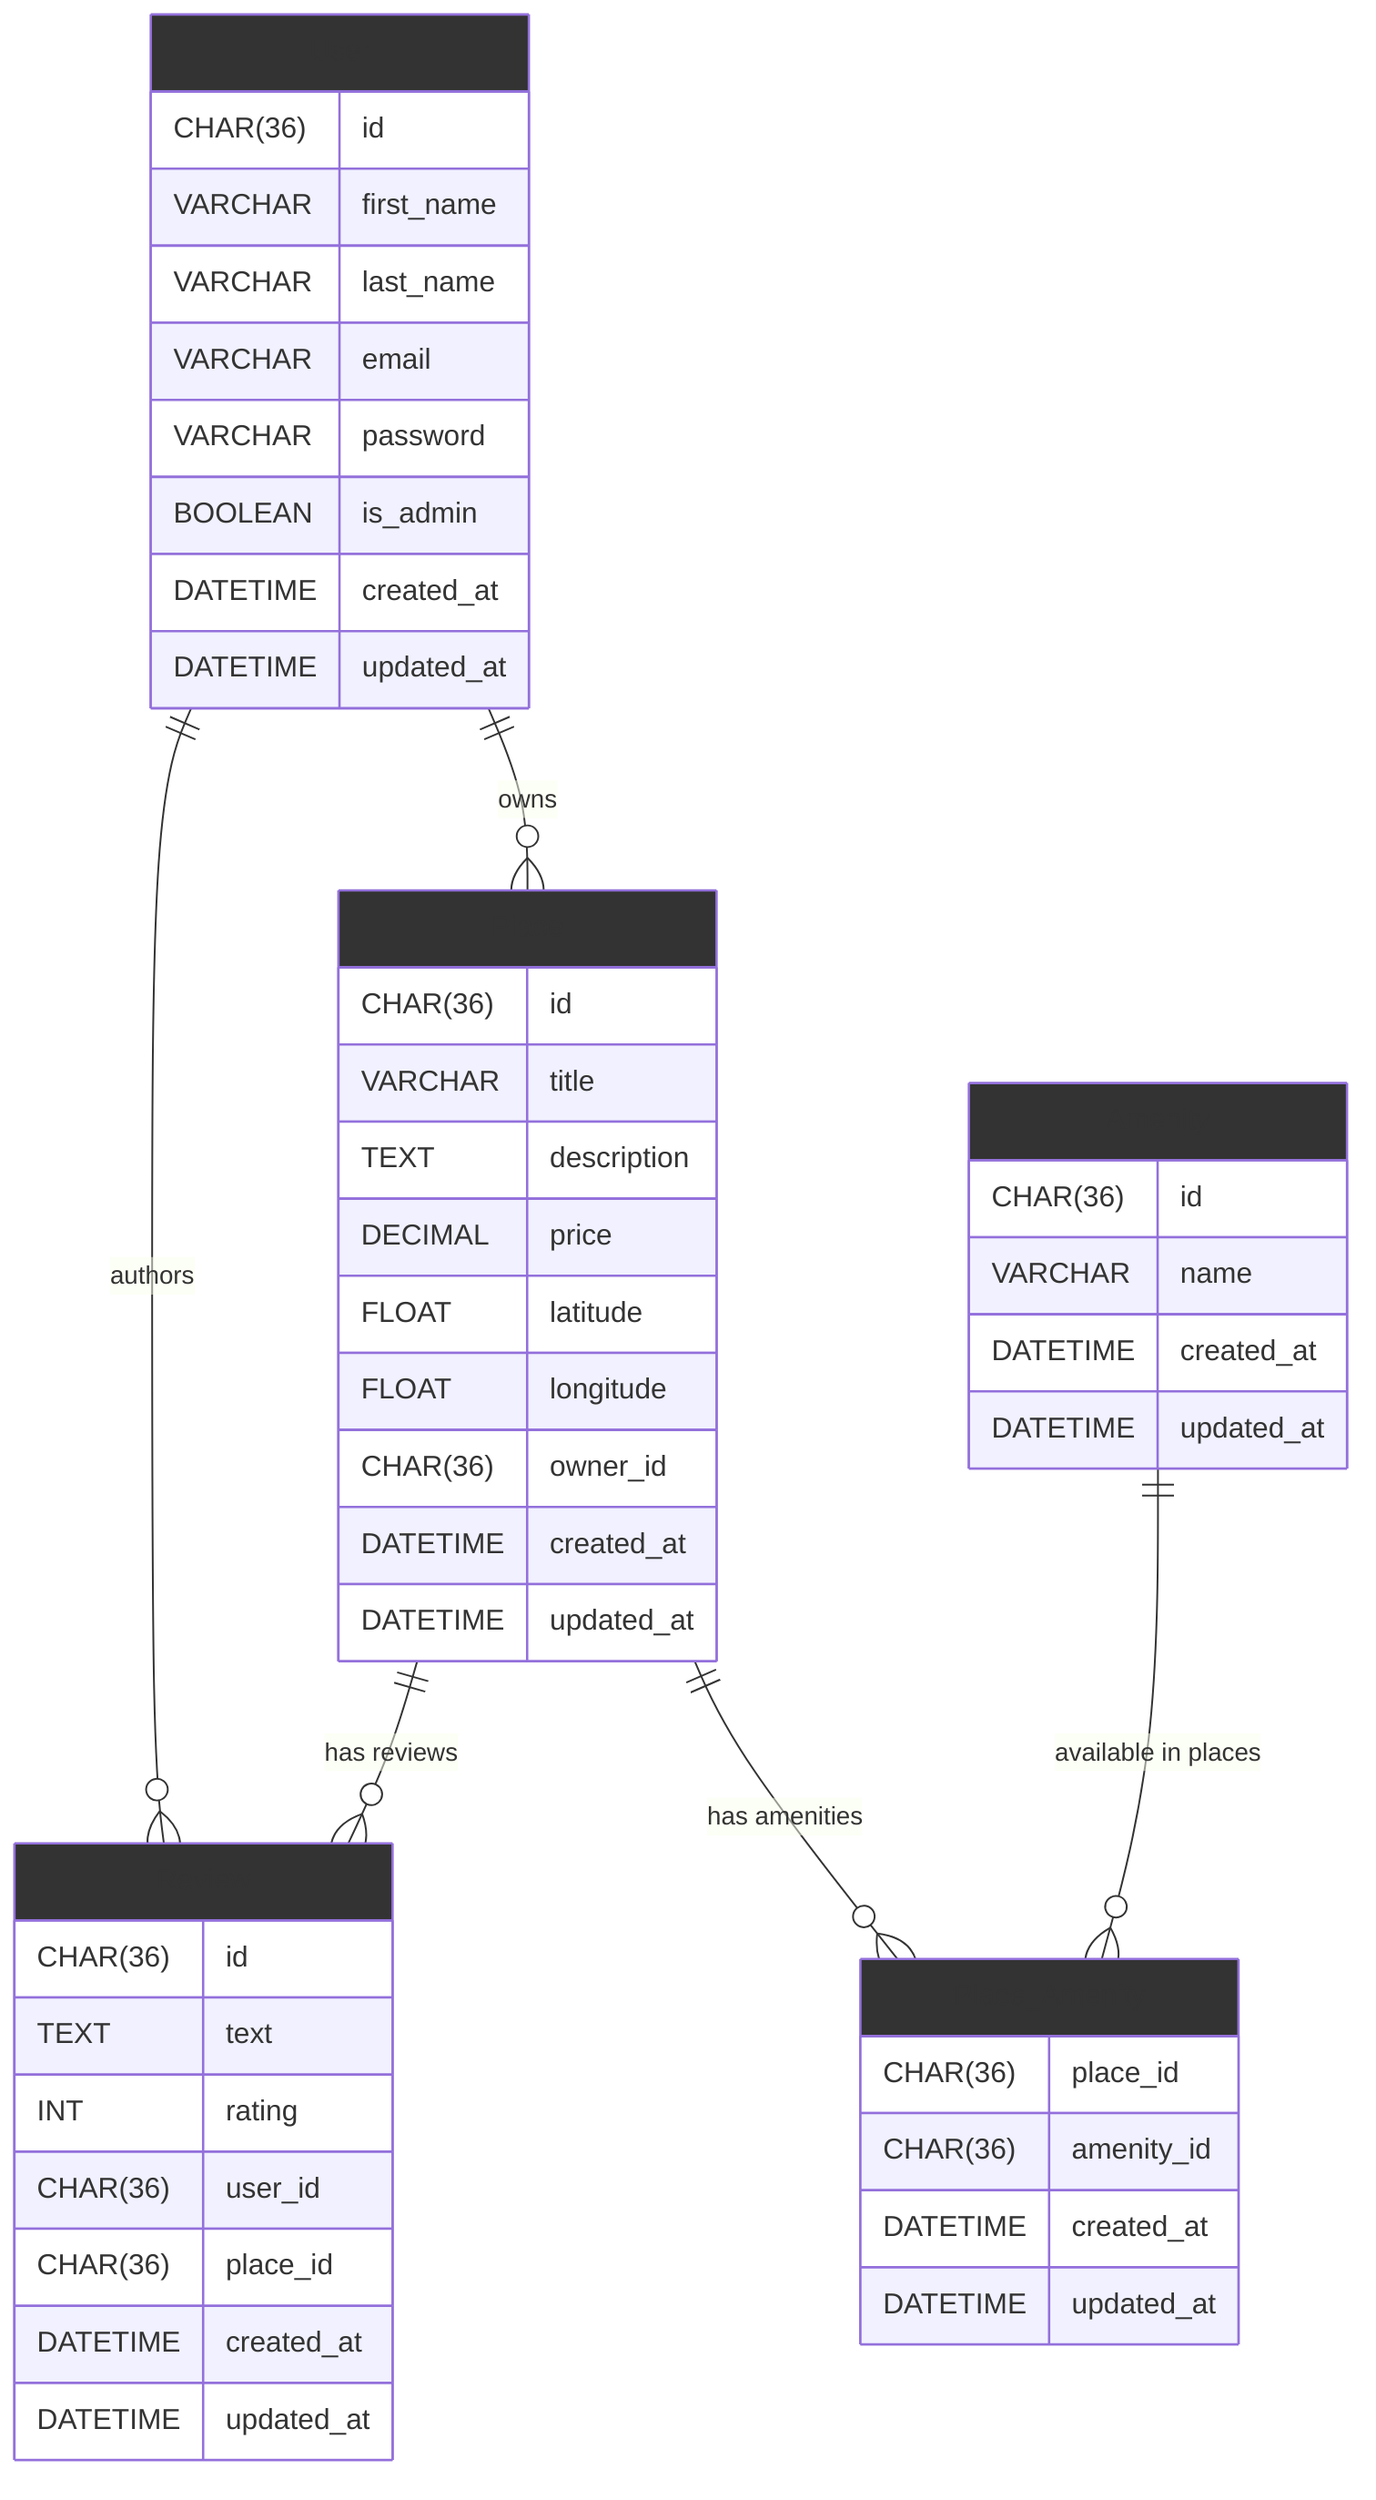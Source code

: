 erDiagram

    User ||--o{ Place : owns
    User ||--o{ Review : authors
    Place ||--o{ Review : "has reviews"
    Place ||--o{ Place_Amenity : "has amenities"
    Amenity ||--o{ Place_Amenity : "available in places"

    User {
        CHAR(36) id
        VARCHAR first_name
        VARCHAR last_name
        VARCHAR email
        VARCHAR password
        BOOLEAN is_admin
        DATETIME created_at
        DATETIME updated_at
    }
    Place {
        CHAR(36) id
        VARCHAR title
        TEXT description
        DECIMAL price
        FLOAT latitude
        FLOAT longitude
        CHAR(36) owner_id
        DATETIME created_at
        DATETIME updated_at
    }
    Review {
        CHAR(36) id
        TEXT text
        INT rating
        CHAR(36) user_id
        CHAR(36) place_id
        DATETIME created_at
        DATETIME updated_at
    }
    Amenity {
        CHAR(36) id
        VARCHAR name
        DATETIME created_at
        DATETIME updated_at
    }
    Place_Amenity {
        CHAR(36) place_id
        CHAR(36) amenity_id
        DATETIME created_at
        DATETIME updated_at
    }

    style User fill:color:#E3100C
    style Place fill:color:#E3100C
    style Review fill:color:#E3100C
    style Amenity fill:color:#E3100C
    style Place_Amenity fill:color:#E3100C